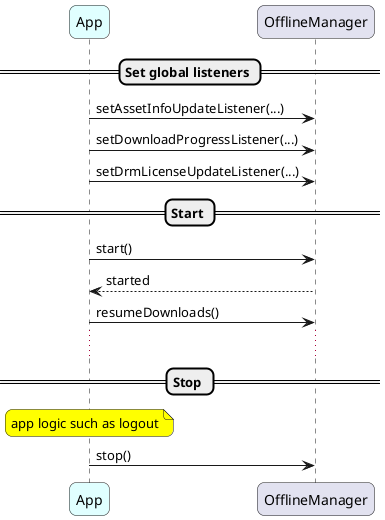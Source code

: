 @startuml Start-Stop

skinparam backgroundColor transparent
skinparam roundCorner 14
skinparam NoteBackgroundColor #ffff00

participant App #lightcyan
participant OfflineManager as Offline


== Set global listeners ==
App->Offline: setAssetInfoUpdateListener(...)
App->Offline: setDownloadProgressListener(...)
App->Offline: setDrmLicenseUpdateListener(...)

== Start ==
App->Offline: start()
return started

App->Offline: resumeDownloads()

...

== Stop ==

note over App: app logic such as logout

App->Offline: stop()


@enduml

@startuml Download

skinparam backgroundColor transparent
skinparam roundCorner 14
skinparam NoteBackgroundColor #ffff00


participant App #lightcyan
participant OfflineManager as Offline
participant OVPMediaOptions as MOP
participant MediaPrefs

== Add new entry ==
App->MOP: new(entryId, ks)
App->MOP: loadMedia(url, pid)
note over MOP: Contacts **Kaltura API**
return mediaEntry
App->Offline: addAsset(mediaEntry)
note over Offline: Selects a MediaSource that matches the device

== Set media prefs and load asset info ==
note over App: Set media download prefs

App->App: prefs = new MediaPrefs(videoBitrate, videoHeight, videoWidth,\n audioLangs, textLangs)


App->Offline: loadAssetDownloadInfo(entryId, prefs)
note over Offline: Contacts **Content Host**
note over Offline: Extracts available tracks, applies MediaPrefs

Offline->App: onTracksAvailable(entryId, available, selected, selector)
note over App: Inspect //available// and //selected//, optionally\n return a selection map
App->Offline: selectedTracksMap

Offline->App: onAssetInfoUpdated(entryId, assetInfo[**metadataLoaded**])
note over App: Now AssetInfo is updated with estimated\n size based on track selection

== Start the download ==
App->Offline: startAsset(entryId)
Offline->App: onAssetInfoUpdated(entryId, assetInfo[**started**])

loop downloading
Offline->App: onDownloadProgress(entryId, downloadedBytes, estimatedBytes)
note over App #tomato: **Note:** downloadedBytes may be bigger\n than estimatedBytes
end

== Download complete ==
Offline->App: onAssetInfoUpdated(entryId, assetInfo[**completed**])

@enduml

@startuml Playback

skinparam backgroundColor transparent
skinparam roundCorner 14
skinparam NoteBackgroundColor #ffff00

participant App #lightcyan
participant OfflineManager as Offline
participant KalturaPlayer as Player

== Retrieve downloaded entry ==
App->Offline: getAssetInfo(entryId)
return assetInfo

note over App: **assuming** assetInfo is not null

App->Offline: getLocalPlaybackEntry(entryId)
return mediaEntry

App->Player: setMedia(mediaEntry)
App->Player: play()

@enduml

@startuml DRM

skinparam backgroundColor transparent
skinparam roundCorner 14
skinparam NoteBackgroundColor #ffff00

participant App #lightcyan
participant OfflineManager as Offline

== Install (part of Download Flow) ==
Offline->App: onLicenseInstall(entryId, totalTime, timeToRenew)

== Check status ==
App->Offline: getDrmStatus(entryId)
return assetDrmStatus

== Renew ==
App->Offline: renewAssetDrmLicense(entryId)
note over Offline: Contact Kaltura API and uDRM
Offline->App: onLicenseRenew(entryId, totalTime, timeToRenew)

== Remove ==
App->Offline: removeAsset(entryId)
note over Offline: this also removes the asset itself
Offline->App: onLicenseRemove

@enduml
